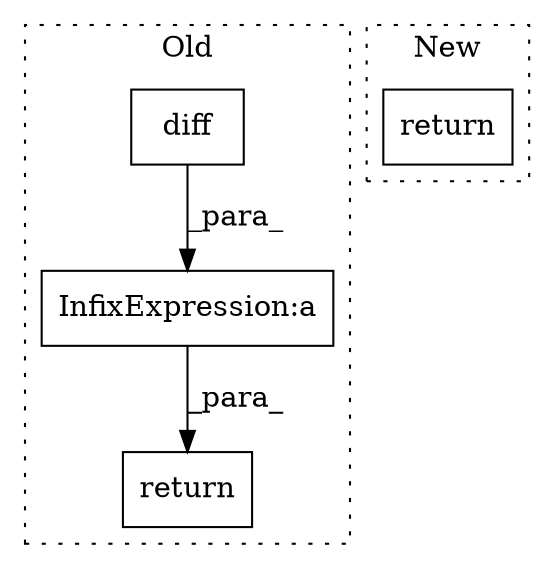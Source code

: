 digraph G {
subgraph cluster0 {
1 [label="diff" a="32" s="8807,8813" l="5,1" shape="box"];
3 [label="InfixExpression:a" a="27" s="8786" l="3" shape="box"];
4 [label="return" a="41" s="8774" l="7" shape="box"];
label = "Old";
style="dotted";
}
subgraph cluster1 {
2 [label="return" a="41" s="9066" l="7" shape="box"];
label = "New";
style="dotted";
}
1 -> 3 [label="_para_"];
3 -> 4 [label="_para_"];
}